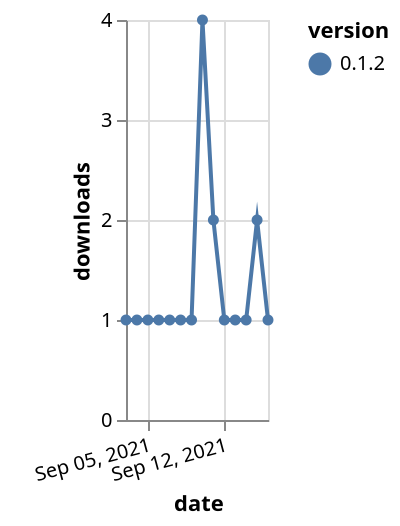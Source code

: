 {"$schema": "https://vega.github.io/schema/vega-lite/v5.json", "description": "A simple bar chart with embedded data.", "data": {"values": [{"date": "2021-09-03", "total": 233, "delta": 1, "version": "0.1.2"}, {"date": "2021-09-04", "total": 234, "delta": 1, "version": "0.1.2"}, {"date": "2021-09-05", "total": 235, "delta": 1, "version": "0.1.2"}, {"date": "2021-09-06", "total": 236, "delta": 1, "version": "0.1.2"}, {"date": "2021-09-07", "total": 237, "delta": 1, "version": "0.1.2"}, {"date": "2021-09-08", "total": 238, "delta": 1, "version": "0.1.2"}, {"date": "2021-09-09", "total": 239, "delta": 1, "version": "0.1.2"}, {"date": "2021-09-10", "total": 243, "delta": 4, "version": "0.1.2"}, {"date": "2021-09-11", "total": 245, "delta": 2, "version": "0.1.2"}, {"date": "2021-09-12", "total": 246, "delta": 1, "version": "0.1.2"}, {"date": "2021-09-13", "total": 247, "delta": 1, "version": "0.1.2"}, {"date": "2021-09-14", "total": 248, "delta": 1, "version": "0.1.2"}, {"date": "2021-09-15", "total": 250, "delta": 2, "version": "0.1.2"}, {"date": "2021-09-16", "total": 251, "delta": 1, "version": "0.1.2"}]}, "width": "container", "mark": {"type": "line", "point": {"filled": true}}, "encoding": {"x": {"field": "date", "type": "temporal", "timeUnit": "yearmonthdate", "title": "date", "axis": {"labelAngle": -15}}, "y": {"field": "delta", "type": "quantitative", "title": "downloads"}, "color": {"field": "version", "type": "nominal"}, "tooltip": {"field": "delta"}}}